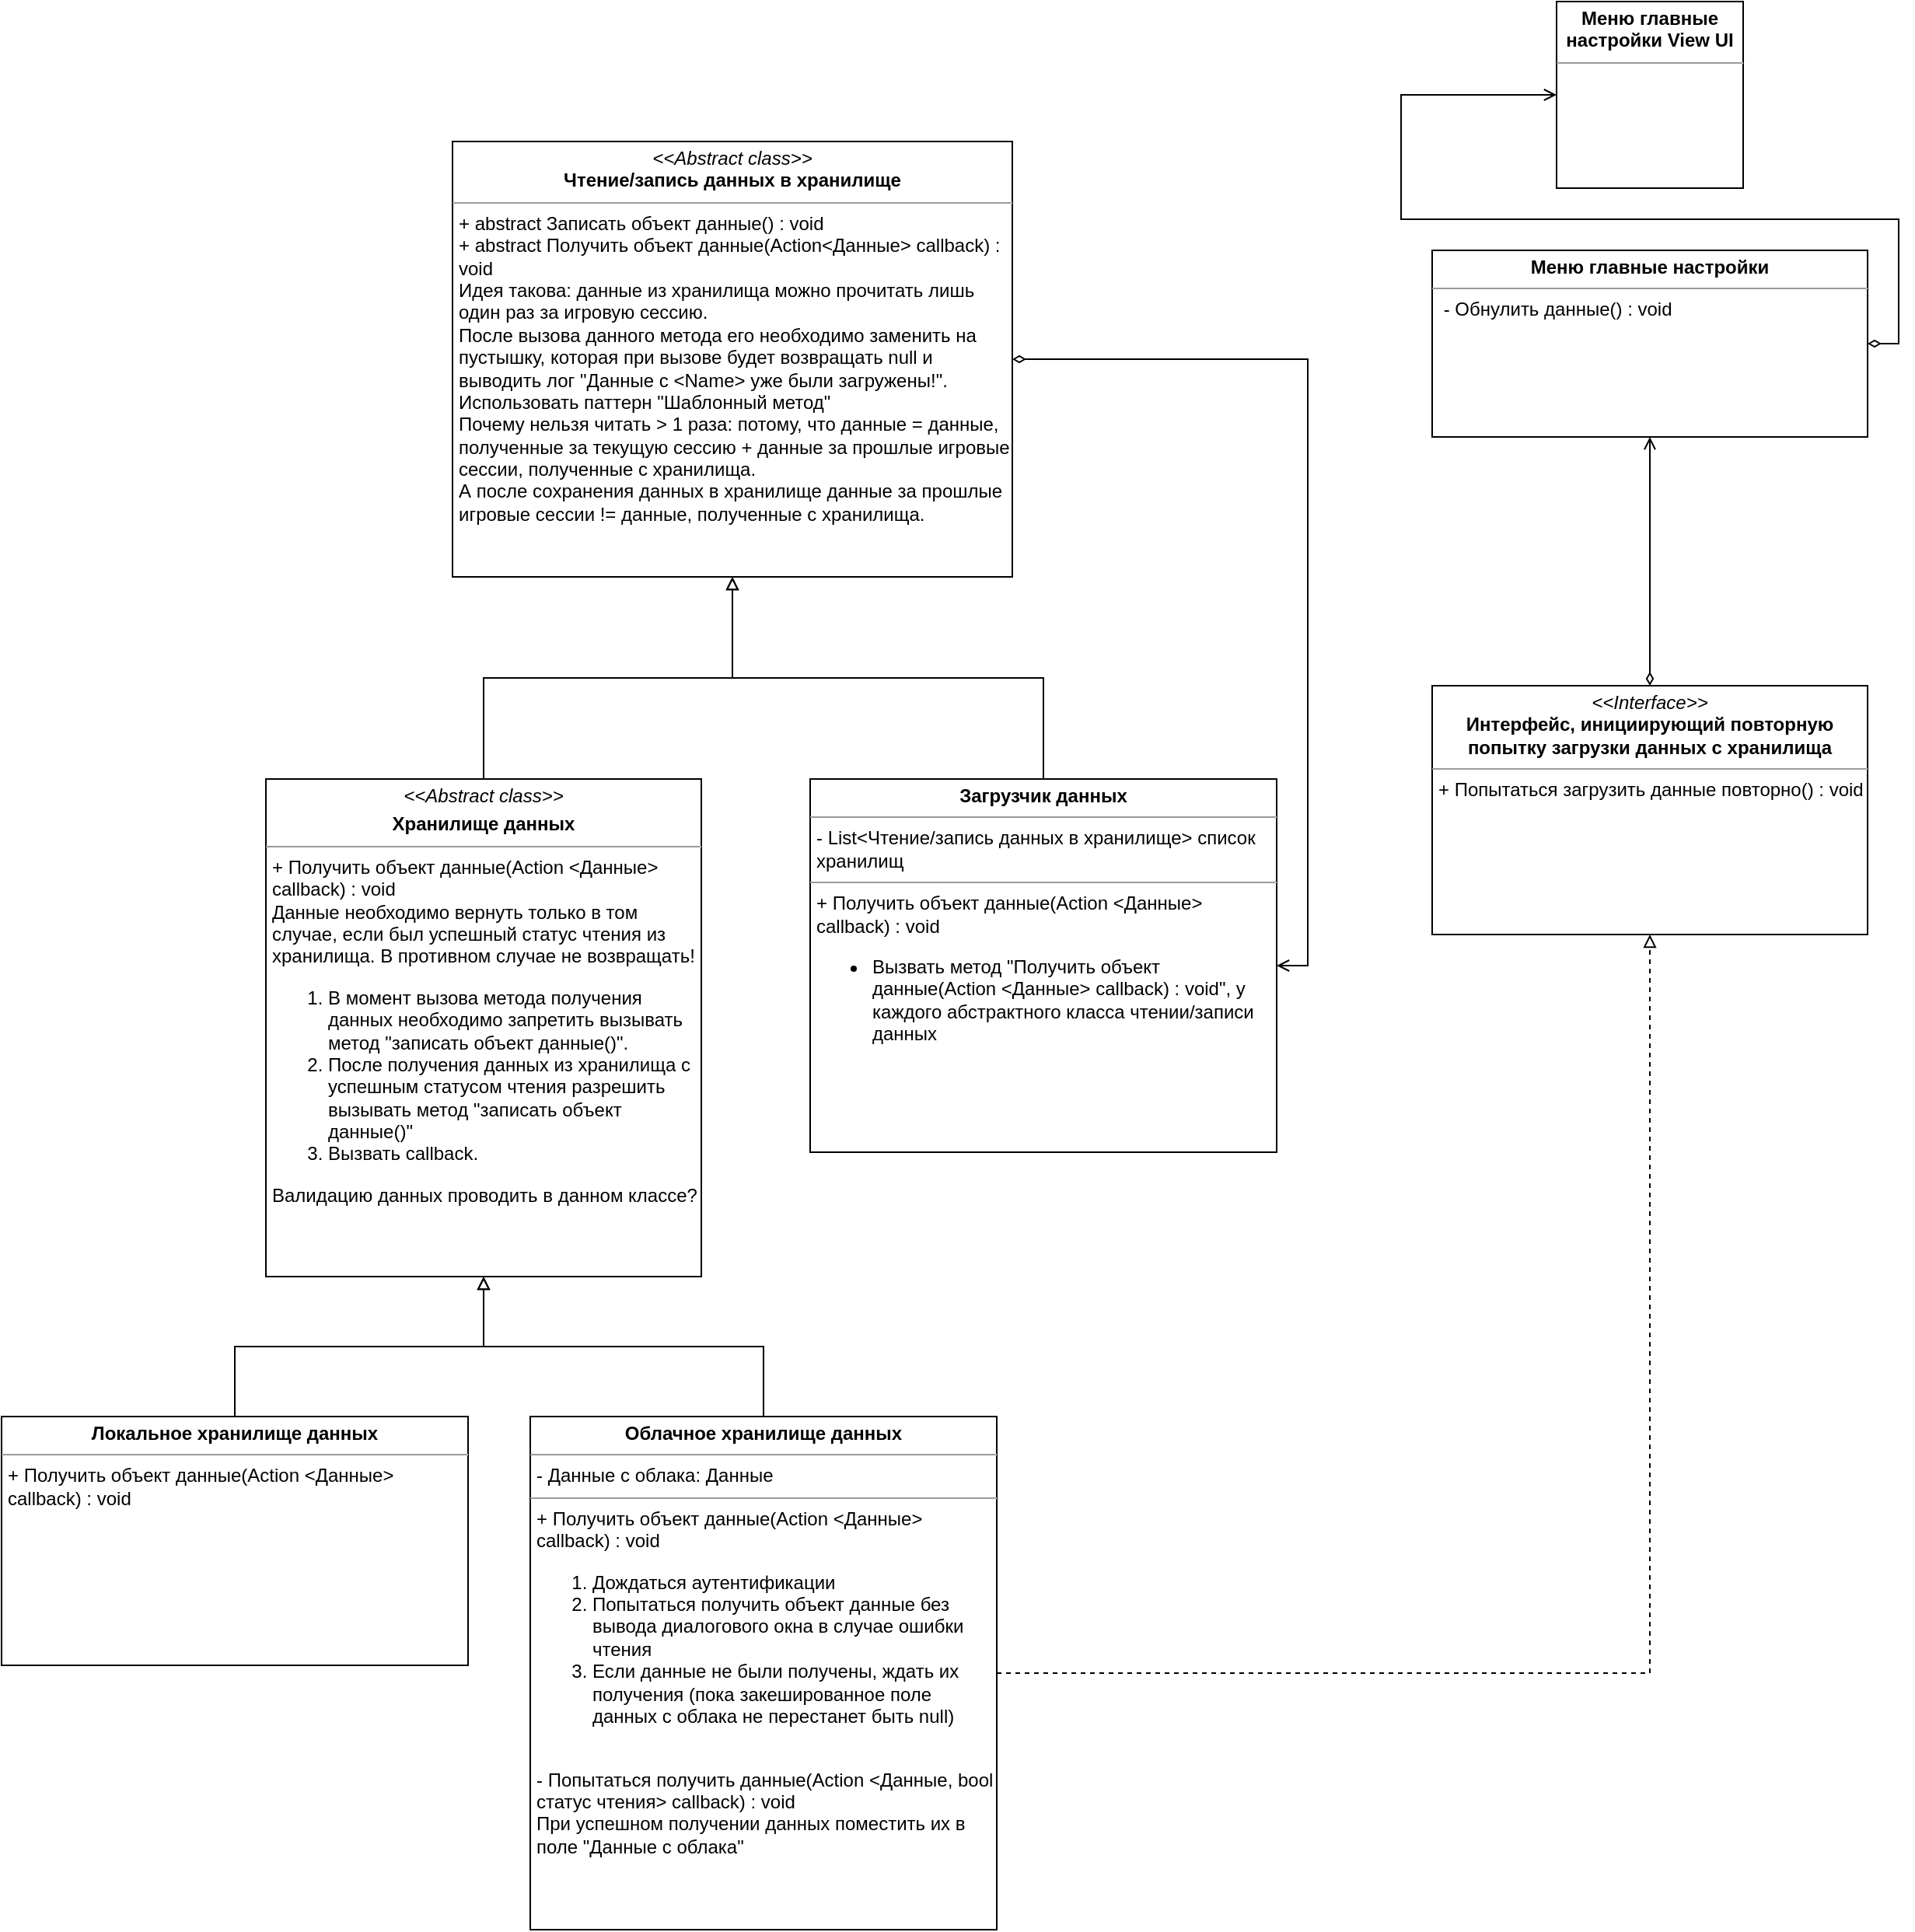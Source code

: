<mxfile version="13.9.9" type="device"><diagram id="maa8xAjAnDpQ0KqKedxM" name="Page-1"><mxGraphModel dx="1038" dy="607" grid="1" gridSize="10" guides="1" tooltips="1" connect="1" arrows="1" fold="1" page="1" pageScale="1" pageWidth="827" pageHeight="1169" math="0" shadow="0"><root><mxCell id="0"/><mxCell id="1" parent="0"/><mxCell id="YBzx3935GgeBYoLELwdb-41" style="edgeStyle=orthogonalEdgeStyle;rounded=0;orthogonalLoop=1;jettySize=auto;html=1;exitX=0.5;exitY=0;exitDx=0;exitDy=0;entryX=0.5;entryY=1;entryDx=0;entryDy=0;startArrow=none;startFill=0;endArrow=block;endFill=0;fontSize=14;dashed=1;" parent="1" edge="1"><mxGeometry relative="1" as="geometry"><mxPoint x="440" y="1320" as="sourcePoint"/></mxGeometry></mxCell><mxCell id="LjchG67tJU1flezz057_-19" style="edgeStyle=orthogonalEdgeStyle;rounded=0;orthogonalLoop=1;jettySize=auto;html=1;exitX=1;exitY=0.5;exitDx=0;exitDy=0;entryX=1;entryY=0.5;entryDx=0;entryDy=0;endArrow=open;endFill=0;startArrow=diamondThin;startFill=0;" parent="1" source="SGpDZevb3zzg-q3IUMNf-2" target="LjchG67tJU1flezz057_-16" edge="1"><mxGeometry relative="1" as="geometry"/></mxCell><mxCell id="LjchG67tJU1flezz057_-2" style="edgeStyle=orthogonalEdgeStyle;rounded=0;orthogonalLoop=1;jettySize=auto;html=1;exitX=0.5;exitY=0;exitDx=0;exitDy=0;startArrow=none;startFill=0;endArrow=block;endFill=0;fontSize=14;entryX=0.5;entryY=1;entryDx=0;entryDy=0;" parent="1" source="LjchG67tJU1flezz057_-3" target="SGpDZevb3zzg-q3IUMNf-2" edge="1"><mxGeometry relative="1" as="geometry"><mxPoint x="300" y="590" as="targetPoint"/></mxGeometry></mxCell><mxCell id="LjchG67tJU1flezz057_-3" value="&lt;p style=&quot;margin: 0px ; margin-top: 4px ; text-align: center&quot;&gt;&lt;i&gt;&amp;lt;&amp;lt;Abstract class&amp;gt;&amp;gt;&lt;/i&gt;&lt;b&gt;&lt;br&gt;&lt;/b&gt;&lt;/p&gt;&lt;p style=&quot;margin: 0px ; margin-top: 4px ; text-align: center&quot;&gt;&lt;b&gt;Хранилище данных&lt;/b&gt;&lt;/p&gt;&lt;hr size=&quot;1&quot;&gt;&lt;p style=&quot;margin: 0px ; margin-left: 4px&quot;&gt;+ Получить объект данные(Action &amp;lt;Данные&amp;gt; callback) : void&lt;br&gt;&lt;/p&gt;&lt;p style=&quot;margin: 0px ; margin-left: 4px&quot;&gt;Данные необходимо вернуть только в том случае, если был успешный статус чтения из хранилища. В противном случае не возвращать!&lt;/p&gt;&lt;ol&gt;&lt;li&gt;В момент вызова метода получения данных необходимо запретить вызывать метод &quot;записать объект данные()&quot;.&lt;/li&gt;&lt;li&gt;После получения данных из хранилища с успешным статусом чтения разрешить вызывать метод &quot;записать объект данные()&quot;&lt;/li&gt;&lt;li&gt;Вызвать callback.&lt;/li&gt;&lt;/ol&gt;&lt;div&gt;&lt;p style=&quot;margin: 0px 0px 0px 4px&quot;&gt;Валидацию данных проводить в данном классе?&lt;/p&gt;&lt;/div&gt;&lt;p&gt;&lt;/p&gt;" style="verticalAlign=top;align=left;overflow=fill;fontSize=12;fontFamily=Helvetica;html=1;whiteSpace=wrap;rounded=0;glass=0;shadow=0;sketch=0;spacingLeft=0;spacing=0;" parent="1" vertex="1"><mxGeometry x="240" y="570" width="280" height="320" as="geometry"/></mxCell><mxCell id="LjchG67tJU1flezz057_-13" style="edgeStyle=orthogonalEdgeStyle;rounded=0;orthogonalLoop=1;jettySize=auto;html=1;exitX=0.5;exitY=0;exitDx=0;exitDy=0;entryX=0.5;entryY=1;entryDx=0;entryDy=0;endArrow=block;endFill=0;" parent="1" source="LjchG67tJU1flezz057_-8" target="LjchG67tJU1flezz057_-3" edge="1"><mxGeometry relative="1" as="geometry"/></mxCell><mxCell id="SGpDZevb3zzg-q3IUMNf-4" style="edgeStyle=orthogonalEdgeStyle;rounded=0;orthogonalLoop=1;jettySize=auto;html=1;exitX=1;exitY=0.5;exitDx=0;exitDy=0;entryX=0.5;entryY=1;entryDx=0;entryDy=0;dashed=1;endArrow=block;endFill=0;" parent="1" source="LjchG67tJU1flezz057_-8" target="SGpDZevb3zzg-q3IUMNf-3" edge="1"><mxGeometry relative="1" as="geometry"/></mxCell><mxCell id="LjchG67tJU1flezz057_-8" value="&lt;p style=&quot;margin: 4px 0px 0px ; text-align: center&quot;&gt;&lt;b&gt;Облачное хранилище данных&lt;/b&gt;&lt;/p&gt;&lt;hr size=&quot;1&quot;&gt;&lt;p style=&quot;margin: 0px 0px 0px 4px&quot;&gt;- Данные с облака: Данные&lt;/p&gt;&lt;hr size=&quot;1&quot;&gt;&lt;p style=&quot;margin: 0px 0px 0px 4px&quot;&gt;+ Получить объект данные(Action &amp;lt;Данные&amp;gt; callback) : void&lt;/p&gt;&lt;p style=&quot;margin: 0px 0px 0px 4px&quot;&gt;&lt;/p&gt;&lt;ol&gt;&lt;li&gt;Дождаться аутентификации&lt;/li&gt;&lt;li&gt;Попытаться получить объект данные без вывода диалогового окна в случае ошибки чтения&lt;/li&gt;&lt;li&gt;Если данные не были получены, ждать их получения (пока закешированное поле данных с облака не перестанет быть null)&lt;/li&gt;&lt;/ol&gt;&lt;p&gt;&lt;/p&gt;&lt;p style=&quot;margin: 0px 0px 0px 4px&quot;&gt;&lt;br&gt;&lt;/p&gt;&lt;p style=&quot;margin: 0px 0px 0px 4px&quot;&gt;- Попытаться получить данные(Action &amp;lt;Данные, bool статус чтения&amp;gt; callback) : void&lt;/p&gt;&lt;p style=&quot;margin: 0px 0px 0px 4px&quot;&gt;При успешном получении данных поместить их в поле &quot;Данные с облака&quot;&lt;/p&gt;&lt;p&gt;&lt;/p&gt;" style="verticalAlign=top;align=left;overflow=fill;fontSize=12;fontFamily=Helvetica;html=1;whiteSpace=wrap;" parent="1" vertex="1"><mxGeometry x="410" y="980" width="300" height="330" as="geometry"/></mxCell><mxCell id="LjchG67tJU1flezz057_-12" style="edgeStyle=orthogonalEdgeStyle;rounded=0;orthogonalLoop=1;jettySize=auto;html=1;exitX=0.5;exitY=0;exitDx=0;exitDy=0;entryX=0.5;entryY=1;entryDx=0;entryDy=0;endArrow=block;endFill=0;" parent="1" source="LjchG67tJU1flezz057_-11" target="LjchG67tJU1flezz057_-3" edge="1"><mxGeometry relative="1" as="geometry"/></mxCell><mxCell id="LjchG67tJU1flezz057_-11" value="&lt;p style=&quot;margin: 0px ; margin-top: 4px ; text-align: center&quot;&gt;&lt;b&gt;Локальное хранилище данных&lt;/b&gt;&lt;/p&gt;&lt;hr size=&quot;1&quot;&gt;&lt;p style=&quot;margin: 0px ; margin-left: 4px&quot;&gt;+ Получить объект данные(Action &amp;lt;Данные&amp;gt; callback) : void&lt;br&gt;&lt;/p&gt;&lt;p style=&quot;margin: 0px ; margin-left: 4px&quot;&gt;&lt;br&gt;&lt;/p&gt;&lt;p&gt;&lt;/p&gt;" style="verticalAlign=top;align=left;overflow=fill;fontSize=12;fontFamily=Helvetica;html=1;whiteSpace=wrap;" parent="1" vertex="1"><mxGeometry x="70" y="980" width="300" height="160" as="geometry"/></mxCell><mxCell id="LjchG67tJU1flezz057_-16" value="&lt;p style=&quot;margin: 0px ; margin-top: 4px ; text-align: center&quot;&gt;&lt;b&gt;Загрузчик данных&lt;/b&gt;&lt;/p&gt;&lt;hr size=&quot;1&quot;&gt;&lt;p style=&quot;margin: 0px ; margin-left: 4px&quot;&gt;- List&amp;lt;Чтение/запись данных в хранилище&amp;gt; список хранилищ&lt;/p&gt;&lt;hr size=&quot;1&quot;&gt;&lt;p style=&quot;margin: 0px 0px 0px 4px&quot;&gt;+ Получить объект данные(Action &amp;lt;Данные&amp;gt; callback) : void&lt;/p&gt;&lt;ul&gt;&lt;li&gt;&lt;span&gt;Вызвать метод &quot;Получить объект данные(Action &amp;lt;Данные&amp;gt; callback) : void&quot;, у каждого абстрактного класса чтении/записи данных&lt;/span&gt;&lt;/li&gt;&lt;/ul&gt;&lt;p&gt;&lt;/p&gt;" style="verticalAlign=top;align=left;overflow=fill;fontSize=12;fontFamily=Helvetica;html=1;whiteSpace=wrap;" parent="1" vertex="1"><mxGeometry x="590" y="570" width="300" height="240" as="geometry"/></mxCell><mxCell id="LjchG67tJU1flezz057_-17" style="edgeStyle=orthogonalEdgeStyle;rounded=0;orthogonalLoop=1;jettySize=auto;html=1;exitX=0.5;exitY=0;exitDx=0;exitDy=0;entryX=0.5;entryY=1;entryDx=0;entryDy=0;startArrow=none;startFill=0;endArrow=block;endFill=0;fontSize=14;" parent="1" source="LjchG67tJU1flezz057_-16" target="SGpDZevb3zzg-q3IUMNf-2" edge="1"><mxGeometry relative="1" as="geometry"><mxPoint x="931" y="570" as="sourcePoint"/><mxPoint x="761" y="530" as="targetPoint"/></mxGeometry></mxCell><mxCell id="SGpDZevb3zzg-q3IUMNf-2" value="&lt;p style=&quot;margin: 0px ; margin-top: 4px ; text-align: center&quot;&gt;&lt;i&gt;&amp;lt;&amp;lt;&lt;/i&gt;&lt;i&gt;Abstract class&lt;/i&gt;&lt;i&gt;&amp;gt;&amp;gt;&lt;/i&gt;&lt;br&gt;&lt;b&gt;Чтение/запись данных в хранилище&lt;/b&gt;&lt;/p&gt;&lt;hr size=&quot;1&quot;&gt;&lt;p style=&quot;margin: 0px ; margin-left: 4px&quot;&gt;+ abstract&amp;nbsp;&lt;span&gt;Записать объект данные() : void&lt;/span&gt;&lt;br&gt;+ abstract Получить объект данные(Action&amp;lt;Данные&amp;gt; callback) : void&lt;/p&gt;&lt;p style=&quot;margin: 0px ; margin-left: 4px&quot;&gt;Идея такова: данные из хранилища можно прочитать лишь один раз за игровую сессию.&lt;/p&gt;&lt;p style=&quot;margin: 0px ; margin-left: 4px&quot;&gt;После вызова данного метода его необходимо заменить на пустышку, которая при вызове будет возвращать null и выводить лог &quot;Данные с &amp;lt;Name&amp;gt; уже были загружены!&quot;. Использовать паттерн &quot;Шаблонный метод&quot;&lt;/p&gt;&lt;p style=&quot;margin: 0px ; margin-left: 4px&quot;&gt;Почему нельзя читать &amp;gt; 1 раза: потому, что данные = данные, полученные за текущую сессию + данные за прошлые игровые сессии, полученные с хранилища.&lt;/p&gt;&lt;p style=&quot;margin: 0px ; margin-left: 4px&quot;&gt;А после сохранения данных в хранилище данные за прошлые игровые сессии != данные, полученные с хранилища.&lt;/p&gt;" style="verticalAlign=top;align=left;overflow=fill;fontSize=12;fontFamily=Helvetica;html=1;whiteSpace=wrap;" parent="1" vertex="1"><mxGeometry x="360" y="160" width="360" height="280" as="geometry"/></mxCell><mxCell id="SGpDZevb3zzg-q3IUMNf-3" value="&lt;p style=&quot;margin: 0px ; margin-top: 4px ; text-align: center&quot;&gt;&lt;i&gt;&amp;lt;&amp;lt;Interface&amp;gt;&amp;gt;&lt;/i&gt;&lt;br&gt;&lt;b&gt;Интерфейс, инициирующий повторную попытку загрузки данных с хранилища&lt;/b&gt;&lt;/p&gt;&lt;hr size=&quot;1&quot;&gt;&lt;p style=&quot;margin: 0px ; margin-left: 4px&quot;&gt;+ Попытаться загрузить данные повторно() : void&lt;/p&gt;" style="verticalAlign=top;align=left;overflow=fill;fontSize=12;fontFamily=Helvetica;html=1;whiteSpace=wrap;" parent="1" vertex="1"><mxGeometry x="990" y="510" width="280" height="160" as="geometry"/></mxCell><mxCell id="SGpDZevb3zzg-q3IUMNf-5" value="&lt;p style=&quot;margin: 0px ; margin-top: 4px ; text-align: center&quot;&gt;&lt;b&gt;Меню главные настройки View UI&lt;/b&gt;&lt;/p&gt;&lt;hr size=&quot;1&quot;&gt;&lt;div style=&quot;height: 2px&quot;&gt;&lt;br&gt;&lt;/div&gt;" style="verticalAlign=top;align=left;overflow=fill;fontSize=12;fontFamily=Helvetica;html=1;whiteSpace=wrap;" parent="1" vertex="1"><mxGeometry x="1070" y="70" width="120" height="120" as="geometry"/></mxCell><mxCell id="SGpDZevb3zzg-q3IUMNf-6" style="edgeStyle=orthogonalEdgeStyle;rounded=0;orthogonalLoop=1;jettySize=auto;html=1;exitX=1;exitY=0.5;exitDx=0;exitDy=0;entryX=0;entryY=0.5;entryDx=0;entryDy=0;startArrow=diamondThin;startFill=0;endArrow=open;endFill=0;" parent="1" source="SGpDZevb3zzg-q3IUMNf-7" target="SGpDZevb3zzg-q3IUMNf-5" edge="1"><mxGeometry relative="1" as="geometry"/></mxCell><mxCell id="SGpDZevb3zzg-q3IUMNf-7" value="&lt;p style=&quot;margin: 0px ; margin-top: 4px ; text-align: center&quot;&gt;&lt;b&gt;Меню главные настройки&lt;/b&gt;&lt;/p&gt;&lt;hr size=&quot;1&quot;&gt;&lt;p style=&quot;margin: 0px ; margin-left: 4px&quot;&gt;&lt;span&gt;&amp;nbsp;- Обнулить данные() : void&lt;/span&gt;&lt;br&gt;&lt;/p&gt;" style="verticalAlign=top;align=left;overflow=fill;fontSize=12;fontFamily=Helvetica;html=1;whiteSpace=wrap;" parent="1" vertex="1"><mxGeometry x="990" y="230" width="280" height="120" as="geometry"/></mxCell><mxCell id="SGpDZevb3zzg-q3IUMNf-8" style="edgeStyle=orthogonalEdgeStyle;rounded=0;orthogonalLoop=1;jettySize=auto;html=1;exitX=0.5;exitY=0;exitDx=0;exitDy=0;entryX=0.5;entryY=1;entryDx=0;entryDy=0;startArrow=diamondThin;startFill=0;endArrow=open;endFill=0;" parent="1" source="SGpDZevb3zzg-q3IUMNf-3" target="SGpDZevb3zzg-q3IUMNf-7" edge="1"><mxGeometry relative="1" as="geometry"><mxPoint x="1280" y="300" as="sourcePoint"/><mxPoint x="1080" y="140" as="targetPoint"/></mxGeometry></mxCell></root></mxGraphModel></diagram></mxfile>